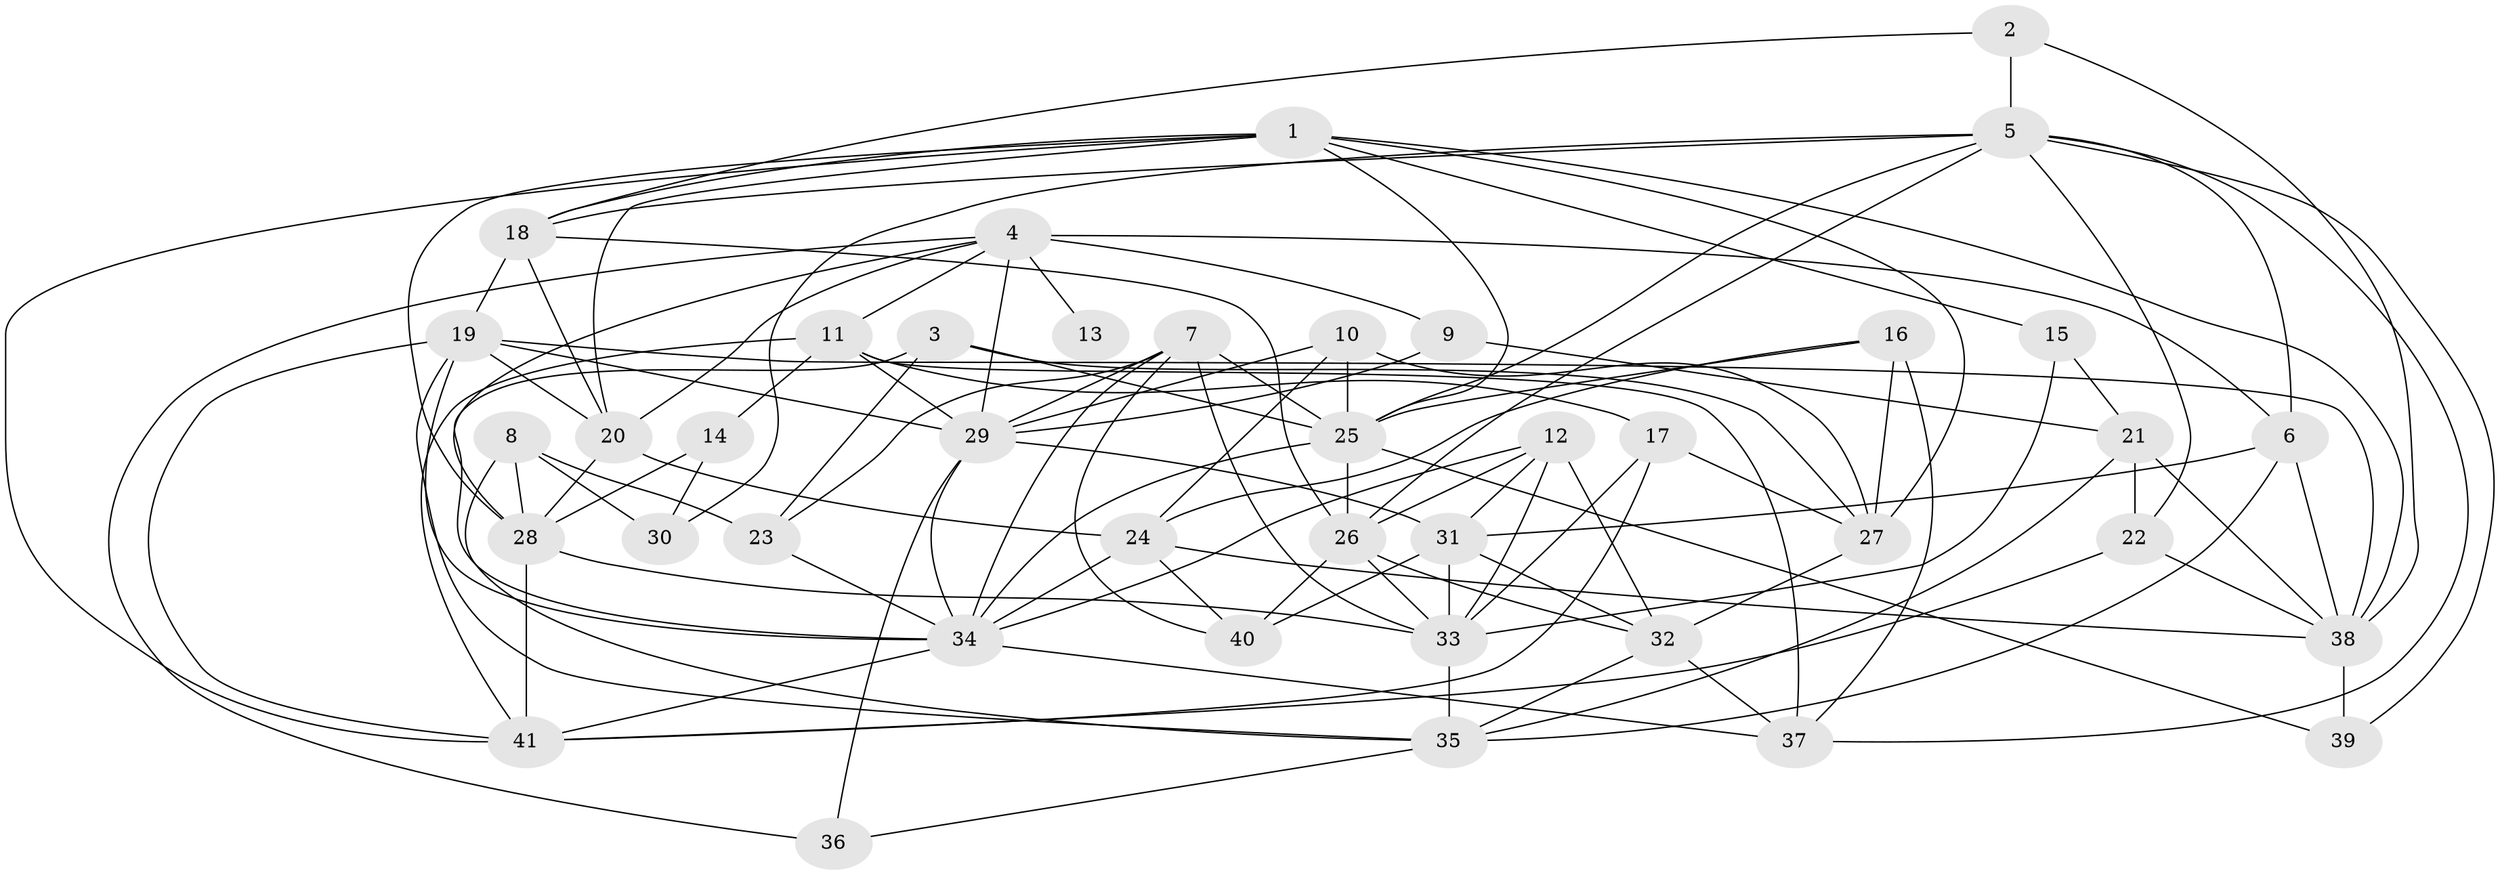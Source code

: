 // original degree distribution, {3: 0.2926829268292683, 4: 0.2073170731707317, 5: 0.2073170731707317, 2: 0.13414634146341464, 6: 0.13414634146341464, 7: 0.012195121951219513, 8: 0.012195121951219513}
// Generated by graph-tools (version 1.1) at 2025/26/03/09/25 03:26:12]
// undirected, 41 vertices, 113 edges
graph export_dot {
graph [start="1"]
  node [color=gray90,style=filled];
  1;
  2;
  3;
  4;
  5;
  6;
  7;
  8;
  9;
  10;
  11;
  12;
  13;
  14;
  15;
  16;
  17;
  18;
  19;
  20;
  21;
  22;
  23;
  24;
  25;
  26;
  27;
  28;
  29;
  30;
  31;
  32;
  33;
  34;
  35;
  36;
  37;
  38;
  39;
  40;
  41;
  1 -- 15 [weight=1.0];
  1 -- 18 [weight=1.0];
  1 -- 20 [weight=1.0];
  1 -- 25 [weight=1.0];
  1 -- 27 [weight=1.0];
  1 -- 28 [weight=1.0];
  1 -- 38 [weight=1.0];
  1 -- 41 [weight=1.0];
  2 -- 5 [weight=1.0];
  2 -- 18 [weight=1.0];
  2 -- 38 [weight=1.0];
  3 -- 23 [weight=1.0];
  3 -- 25 [weight=1.0];
  3 -- 27 [weight=1.0];
  3 -- 34 [weight=1.0];
  4 -- 6 [weight=1.0];
  4 -- 9 [weight=1.0];
  4 -- 11 [weight=1.0];
  4 -- 13 [weight=2.0];
  4 -- 20 [weight=1.0];
  4 -- 28 [weight=1.0];
  4 -- 29 [weight=1.0];
  4 -- 36 [weight=1.0];
  5 -- 6 [weight=1.0];
  5 -- 18 [weight=1.0];
  5 -- 22 [weight=1.0];
  5 -- 25 [weight=1.0];
  5 -- 26 [weight=1.0];
  5 -- 30 [weight=1.0];
  5 -- 37 [weight=1.0];
  5 -- 39 [weight=1.0];
  6 -- 31 [weight=1.0];
  6 -- 35 [weight=1.0];
  6 -- 38 [weight=1.0];
  7 -- 23 [weight=1.0];
  7 -- 25 [weight=1.0];
  7 -- 29 [weight=1.0];
  7 -- 33 [weight=1.0];
  7 -- 34 [weight=1.0];
  7 -- 40 [weight=1.0];
  8 -- 23 [weight=1.0];
  8 -- 28 [weight=1.0];
  8 -- 30 [weight=1.0];
  8 -- 35 [weight=1.0];
  9 -- 21 [weight=1.0];
  9 -- 29 [weight=1.0];
  10 -- 24 [weight=1.0];
  10 -- 25 [weight=1.0];
  10 -- 27 [weight=1.0];
  10 -- 29 [weight=1.0];
  11 -- 14 [weight=1.0];
  11 -- 17 [weight=1.0];
  11 -- 29 [weight=1.0];
  11 -- 37 [weight=1.0];
  11 -- 41 [weight=1.0];
  12 -- 26 [weight=2.0];
  12 -- 31 [weight=1.0];
  12 -- 32 [weight=1.0];
  12 -- 33 [weight=1.0];
  12 -- 34 [weight=1.0];
  14 -- 28 [weight=1.0];
  14 -- 30 [weight=1.0];
  15 -- 21 [weight=1.0];
  15 -- 33 [weight=1.0];
  16 -- 24 [weight=1.0];
  16 -- 25 [weight=1.0];
  16 -- 27 [weight=1.0];
  16 -- 37 [weight=2.0];
  17 -- 27 [weight=1.0];
  17 -- 33 [weight=1.0];
  17 -- 41 [weight=1.0];
  18 -- 19 [weight=1.0];
  18 -- 20 [weight=1.0];
  18 -- 26 [weight=1.0];
  19 -- 20 [weight=1.0];
  19 -- 29 [weight=1.0];
  19 -- 34 [weight=1.0];
  19 -- 35 [weight=1.0];
  19 -- 38 [weight=1.0];
  19 -- 41 [weight=1.0];
  20 -- 24 [weight=1.0];
  20 -- 28 [weight=1.0];
  21 -- 22 [weight=1.0];
  21 -- 35 [weight=1.0];
  21 -- 38 [weight=1.0];
  22 -- 38 [weight=1.0];
  22 -- 41 [weight=1.0];
  23 -- 34 [weight=1.0];
  24 -- 34 [weight=1.0];
  24 -- 38 [weight=1.0];
  24 -- 40 [weight=1.0];
  25 -- 26 [weight=1.0];
  25 -- 34 [weight=1.0];
  25 -- 39 [weight=1.0];
  26 -- 32 [weight=1.0];
  26 -- 33 [weight=1.0];
  26 -- 40 [weight=1.0];
  27 -- 32 [weight=1.0];
  28 -- 33 [weight=1.0];
  28 -- 41 [weight=1.0];
  29 -- 31 [weight=1.0];
  29 -- 34 [weight=1.0];
  29 -- 36 [weight=1.0];
  31 -- 32 [weight=1.0];
  31 -- 33 [weight=1.0];
  31 -- 40 [weight=1.0];
  32 -- 35 [weight=1.0];
  32 -- 37 [weight=1.0];
  33 -- 35 [weight=1.0];
  34 -- 37 [weight=2.0];
  34 -- 41 [weight=1.0];
  35 -- 36 [weight=1.0];
  38 -- 39 [weight=1.0];
}
